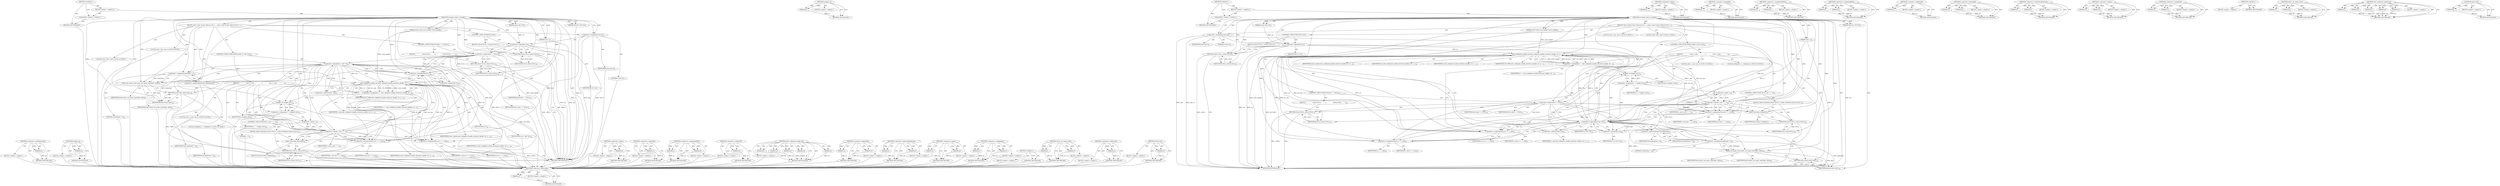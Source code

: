 digraph "talloc_free" {
vulnerable_127 [label=<(METHOD,&lt;operator&gt;.postDecrement)>];
vulnerable_128 [label=<(PARAM,p1)>];
vulnerable_129 [label=<(BLOCK,&lt;empty&gt;,&lt;empty&gt;)>];
vulnerable_130 [label=<(METHOD_RETURN,ANY)>];
vulnerable_152 [label=<(METHOD,toupper_m)>];
vulnerable_153 [label=<(PARAM,p1)>];
vulnerable_154 [label=<(BLOCK,&lt;empty&gt;,&lt;empty&gt;)>];
vulnerable_155 [label=<(METHOD_RETURN,ANY)>];
vulnerable_6 [label=<(METHOD,&lt;global&gt;)<SUB>1</SUB>>];
vulnerable_7 [label=<(BLOCK,&lt;empty&gt;,&lt;empty&gt;)<SUB>1</SUB>>];
vulnerable_8 [label=<(UNKNOWN,_PUBLIC_,_PUBLIC_)<SUB>1</SUB>>];
vulnerable_9 [label=<(METHOD,strupper_talloc_n_handle)<SUB>1</SUB>>];
vulnerable_10 [label=<(PARAM,struct smb_iconv_handle *iconv_handle)<SUB>1</SUB>>];
vulnerable_11 [label=<(PARAM,TALLOC_CTX *ctx)<SUB>2</SUB>>];
vulnerable_12 [label=<(PARAM,const char *src)<SUB>2</SUB>>];
vulnerable_13 [label=<(PARAM,size_t n)<SUB>2</SUB>>];
vulnerable_14 [label=<(BLOCK,{
	size_t size=0;
	char *dest;

	if (!src) {
		...,{
	size_t size=0;
	char *dest;

	if (!src) {
		...)<SUB>3</SUB>>];
vulnerable_15 [label="<(LOCAL,size_t size: size_t)<SUB>4</SUB>>"];
vulnerable_16 [label=<(&lt;operator&gt;.assignment,size=0)<SUB>4</SUB>>];
vulnerable_17 [label=<(IDENTIFIER,size,size=0)<SUB>4</SUB>>];
vulnerable_18 [label=<(LITERAL,0,size=0)<SUB>4</SUB>>];
vulnerable_19 [label="<(LOCAL,char* dest: char*)<SUB>5</SUB>>"];
vulnerable_20 [label=<(CONTROL_STRUCTURE,IF,if (!src))<SUB>7</SUB>>];
vulnerable_21 [label=<(&lt;operator&gt;.logicalNot,!src)<SUB>7</SUB>>];
vulnerable_22 [label=<(IDENTIFIER,src,!src)<SUB>7</SUB>>];
vulnerable_23 [label=<(BLOCK,{
		return NULL;
	},{
		return NULL;
	})<SUB>7</SUB>>];
vulnerable_24 [label=<(RETURN,return NULL;,return NULL;)<SUB>8</SUB>>];
vulnerable_25 [label=<(IDENTIFIER,NULL,return NULL;)<SUB>8</SUB>>];
vulnerable_26 [label=<(CONTROL_STRUCTURE,IF,if (dest == NULL))<SUB>14</SUB>>];
vulnerable_27 [label=<(&lt;operator&gt;.equals,dest == NULL)<SUB>14</SUB>>];
vulnerable_28 [label=<(IDENTIFIER,dest,dest == NULL)<SUB>14</SUB>>];
vulnerable_29 [label=<(IDENTIFIER,NULL,dest == NULL)<SUB>14</SUB>>];
vulnerable_30 [label=<(BLOCK,{
                return NULL;
        },{
                return NULL;
        })<SUB>14</SUB>>];
vulnerable_31 [label=<(RETURN,return NULL;,return NULL;)<SUB>15</SUB>>];
vulnerable_32 [label=<(IDENTIFIER,NULL,return NULL;)<SUB>15</SUB>>];
vulnerable_33 [label=<(CONTROL_STRUCTURE,WHILE,while (n-- &amp;&amp; *src))<SUB>18</SUB>>];
vulnerable_34 [label=<(&lt;operator&gt;.logicalAnd,n-- &amp;&amp; *src)<SUB>18</SUB>>];
vulnerable_35 [label=<(&lt;operator&gt;.postDecrement,n--)<SUB>18</SUB>>];
vulnerable_36 [label=<(IDENTIFIER,n,n--)<SUB>18</SUB>>];
vulnerable_37 [label=<(&lt;operator&gt;.indirection,*src)<SUB>18</SUB>>];
vulnerable_38 [label=<(IDENTIFIER,src,n-- &amp;&amp; *src)<SUB>18</SUB>>];
vulnerable_39 [label=<(BLOCK,{
                size_t c_size;
              ...,{
                size_t c_size;
              ...)<SUB>18</SUB>>];
vulnerable_40 [label="<(LOCAL,size_t c_size: size_t)<SUB>19</SUB>>"];
vulnerable_41 [label="<(LOCAL,codepoint_t c: codepoint_t)<SUB>20</SUB>>"];
vulnerable_42 [label=<(&lt;operator&gt;.assignment,c = next_codepoint_handle_ext(iconv_handle, src...)<SUB>20</SUB>>];
vulnerable_43 [label=<(IDENTIFIER,c,c = next_codepoint_handle_ext(iconv_handle, src...)<SUB>20</SUB>>];
vulnerable_44 [label=<(next_codepoint_handle_ext,next_codepoint_handle_ext(iconv_handle, src, n,...)<SUB>20</SUB>>];
vulnerable_45 [label=<(IDENTIFIER,iconv_handle,next_codepoint_handle_ext(iconv_handle, src, n,...)<SUB>20</SUB>>];
vulnerable_46 [label=<(IDENTIFIER,src,next_codepoint_handle_ext(iconv_handle, src, n,...)<SUB>20</SUB>>];
vulnerable_47 [label=<(IDENTIFIER,n,next_codepoint_handle_ext(iconv_handle, src, n,...)<SUB>20</SUB>>];
vulnerable_48 [label=<(IDENTIFIER,CH_UNIX,next_codepoint_handle_ext(iconv_handle, src, n,...)<SUB>21</SUB>>];
vulnerable_49 [label=<(&lt;operator&gt;.addressOf,&amp;c_size)<SUB>21</SUB>>];
vulnerable_50 [label=<(IDENTIFIER,c_size,next_codepoint_handle_ext(iconv_handle, src, n,...)<SUB>21</SUB>>];
vulnerable_51 [label=<(&lt;operator&gt;.assignmentPlus,src += c_size)<SUB>22</SUB>>];
vulnerable_52 [label=<(IDENTIFIER,src,src += c_size)<SUB>22</SUB>>];
vulnerable_53 [label=<(IDENTIFIER,c_size,src += c_size)<SUB>22</SUB>>];
vulnerable_54 [label=<(&lt;operator&gt;.assignment,c = toupper_m(c))<SUB>24</SUB>>];
vulnerable_55 [label=<(IDENTIFIER,c,c = toupper_m(c))<SUB>24</SUB>>];
vulnerable_56 [label=<(toupper_m,toupper_m(c))<SUB>24</SUB>>];
vulnerable_57 [label=<(IDENTIFIER,c,toupper_m(c))<SUB>24</SUB>>];
vulnerable_58 [label=<(CONTROL_STRUCTURE,IF,if (c_size == -1))<SUB>25</SUB>>];
vulnerable_59 [label=<(&lt;operator&gt;.equals,c_size == -1)<SUB>25</SUB>>];
vulnerable_60 [label=<(IDENTIFIER,c_size,c_size == -1)<SUB>25</SUB>>];
vulnerable_61 [label=<(&lt;operator&gt;.minus,-1)<SUB>25</SUB>>];
vulnerable_62 [label=<(LITERAL,1,-1)<SUB>25</SUB>>];
vulnerable_63 [label=<(BLOCK,{
			talloc_free(dest);
			return NULL;
		},{
			talloc_free(dest);
			return NULL;
		})<SUB>25</SUB>>];
vulnerable_64 [label=<(talloc_free,talloc_free(dest))<SUB>26</SUB>>];
vulnerable_65 [label=<(IDENTIFIER,dest,talloc_free(dest))<SUB>26</SUB>>];
vulnerable_66 [label=<(RETURN,return NULL;,return NULL;)<SUB>27</SUB>>];
vulnerable_67 [label=<(IDENTIFIER,NULL,return NULL;)<SUB>27</SUB>>];
vulnerable_68 [label=<(&lt;operator&gt;.assignmentPlus,size += c_size)<SUB>29</SUB>>];
vulnerable_69 [label=<(IDENTIFIER,size,size += c_size)<SUB>29</SUB>>];
vulnerable_70 [label=<(IDENTIFIER,c_size,size += c_size)<SUB>29</SUB>>];
vulnerable_71 [label=<(&lt;operator&gt;.assignment,dest[size] = 0)<SUB>32</SUB>>];
vulnerable_72 [label=<(&lt;operator&gt;.indirectIndexAccess,dest[size])<SUB>32</SUB>>];
vulnerable_73 [label=<(IDENTIFIER,dest,dest[size] = 0)<SUB>32</SUB>>];
vulnerable_74 [label=<(IDENTIFIER,size,dest[size] = 0)<SUB>32</SUB>>];
vulnerable_75 [label=<(LITERAL,0,dest[size] = 0)<SUB>32</SUB>>];
vulnerable_76 [label=<(talloc_set_name_const,talloc_set_name_const(dest, dest))<SUB>37</SUB>>];
vulnerable_77 [label=<(IDENTIFIER,dest,talloc_set_name_const(dest, dest))<SUB>37</SUB>>];
vulnerable_78 [label=<(IDENTIFIER,dest,talloc_set_name_const(dest, dest))<SUB>37</SUB>>];
vulnerable_79 [label=<(RETURN,return dest;,return dest;)<SUB>39</SUB>>];
vulnerable_80 [label=<(IDENTIFIER,dest,return dest;)<SUB>39</SUB>>];
vulnerable_81 [label=<(METHOD_RETURN,char*)<SUB>1</SUB>>];
vulnerable_83 [label=<(METHOD_RETURN,ANY)<SUB>1</SUB>>];
vulnerable_156 [label=<(METHOD,&lt;operator&gt;.minus)>];
vulnerable_157 [label=<(PARAM,p1)>];
vulnerable_158 [label=<(BLOCK,&lt;empty&gt;,&lt;empty&gt;)>];
vulnerable_159 [label=<(METHOD_RETURN,ANY)>];
vulnerable_113 [label=<(METHOD,&lt;operator&gt;.logicalNot)>];
vulnerable_114 [label=<(PARAM,p1)>];
vulnerable_115 [label=<(BLOCK,&lt;empty&gt;,&lt;empty&gt;)>];
vulnerable_116 [label=<(METHOD_RETURN,ANY)>];
vulnerable_147 [label=<(METHOD,&lt;operator&gt;.assignmentPlus)>];
vulnerable_148 [label=<(PARAM,p1)>];
vulnerable_149 [label=<(PARAM,p2)>];
vulnerable_150 [label=<(BLOCK,&lt;empty&gt;,&lt;empty&gt;)>];
vulnerable_151 [label=<(METHOD_RETURN,ANY)>];
vulnerable_143 [label=<(METHOD,&lt;operator&gt;.addressOf)>];
vulnerable_144 [label=<(PARAM,p1)>];
vulnerable_145 [label=<(BLOCK,&lt;empty&gt;,&lt;empty&gt;)>];
vulnerable_146 [label=<(METHOD_RETURN,ANY)>];
vulnerable_135 [label=<(METHOD,next_codepoint_handle_ext)>];
vulnerable_136 [label=<(PARAM,p1)>];
vulnerable_137 [label=<(PARAM,p2)>];
vulnerable_138 [label=<(PARAM,p3)>];
vulnerable_139 [label=<(PARAM,p4)>];
vulnerable_140 [label=<(PARAM,p5)>];
vulnerable_141 [label=<(BLOCK,&lt;empty&gt;,&lt;empty&gt;)>];
vulnerable_142 [label=<(METHOD_RETURN,ANY)>];
vulnerable_122 [label=<(METHOD,&lt;operator&gt;.logicalAnd)>];
vulnerable_123 [label=<(PARAM,p1)>];
vulnerable_124 [label=<(PARAM,p2)>];
vulnerable_125 [label=<(BLOCK,&lt;empty&gt;,&lt;empty&gt;)>];
vulnerable_126 [label=<(METHOD_RETURN,ANY)>];
vulnerable_164 [label=<(METHOD,&lt;operator&gt;.indirectIndexAccess)>];
vulnerable_165 [label=<(PARAM,p1)>];
vulnerable_166 [label=<(PARAM,p2)>];
vulnerable_167 [label=<(BLOCK,&lt;empty&gt;,&lt;empty&gt;)>];
vulnerable_168 [label=<(METHOD_RETURN,ANY)>];
vulnerable_117 [label=<(METHOD,&lt;operator&gt;.equals)>];
vulnerable_118 [label=<(PARAM,p1)>];
vulnerable_119 [label=<(PARAM,p2)>];
vulnerable_120 [label=<(BLOCK,&lt;empty&gt;,&lt;empty&gt;)>];
vulnerable_121 [label=<(METHOD_RETURN,ANY)>];
vulnerable_108 [label=<(METHOD,&lt;operator&gt;.assignment)>];
vulnerable_109 [label=<(PARAM,p1)>];
vulnerable_110 [label=<(PARAM,p2)>];
vulnerable_111 [label=<(BLOCK,&lt;empty&gt;,&lt;empty&gt;)>];
vulnerable_112 [label=<(METHOD_RETURN,ANY)>];
vulnerable_102 [label=<(METHOD,&lt;global&gt;)<SUB>1</SUB>>];
vulnerable_103 [label=<(BLOCK,&lt;empty&gt;,&lt;empty&gt;)>];
vulnerable_104 [label=<(METHOD_RETURN,ANY)>];
vulnerable_169 [label=<(METHOD,talloc_set_name_const)>];
vulnerable_170 [label=<(PARAM,p1)>];
vulnerable_171 [label=<(PARAM,p2)>];
vulnerable_172 [label=<(BLOCK,&lt;empty&gt;,&lt;empty&gt;)>];
vulnerable_173 [label=<(METHOD_RETURN,ANY)>];
vulnerable_131 [label=<(METHOD,&lt;operator&gt;.indirection)>];
vulnerable_132 [label=<(PARAM,p1)>];
vulnerable_133 [label=<(BLOCK,&lt;empty&gt;,&lt;empty&gt;)>];
vulnerable_134 [label=<(METHOD_RETURN,ANY)>];
vulnerable_160 [label=<(METHOD,talloc_free)>];
vulnerable_161 [label=<(PARAM,p1)>];
vulnerable_162 [label=<(BLOCK,&lt;empty&gt;,&lt;empty&gt;)>];
vulnerable_163 [label=<(METHOD_RETURN,ANY)>];
fixed_129 [label=<(METHOD,&lt;operator&gt;.indirection)>];
fixed_130 [label=<(PARAM,p1)>];
fixed_131 [label=<(BLOCK,&lt;empty&gt;,&lt;empty&gt;)>];
fixed_132 [label=<(METHOD_RETURN,ANY)>];
fixed_155 [label=<(METHOD,toupper_m)>];
fixed_156 [label=<(PARAM,p1)>];
fixed_157 [label=<(BLOCK,&lt;empty&gt;,&lt;empty&gt;)>];
fixed_158 [label=<(METHOD_RETURN,ANY)>];
fixed_6 [label=<(METHOD,&lt;global&gt;)<SUB>1</SUB>>];
fixed_7 [label=<(BLOCK,&lt;empty&gt;,&lt;empty&gt;)<SUB>1</SUB>>];
fixed_8 [label=<(UNKNOWN,_PUBLIC_,_PUBLIC_)<SUB>1</SUB>>];
fixed_9 [label=<(METHOD,strupper_talloc_n_handle)<SUB>1</SUB>>];
fixed_10 [label=<(PARAM,struct smb_iconv_handle *iconv_handle)<SUB>1</SUB>>];
fixed_11 [label=<(PARAM,TALLOC_CTX *ctx)<SUB>2</SUB>>];
fixed_12 [label=<(PARAM,const char *src)<SUB>2</SUB>>];
fixed_13 [label=<(PARAM,size_t n)<SUB>2</SUB>>];
fixed_14 [label=<(BLOCK,{
	size_t size=0;
	char *dest;

	if (!src) {
		...,{
	size_t size=0;
	char *dest;

	if (!src) {
		...)<SUB>3</SUB>>];
fixed_15 [label="<(LOCAL,size_t size: size_t)<SUB>4</SUB>>"];
fixed_16 [label=<(&lt;operator&gt;.assignment,size=0)<SUB>4</SUB>>];
fixed_17 [label=<(IDENTIFIER,size,size=0)<SUB>4</SUB>>];
fixed_18 [label=<(LITERAL,0,size=0)<SUB>4</SUB>>];
fixed_19 [label="<(LOCAL,char* dest: char*)<SUB>5</SUB>>"];
fixed_20 [label=<(CONTROL_STRUCTURE,IF,if (!src))<SUB>7</SUB>>];
fixed_21 [label=<(&lt;operator&gt;.logicalNot,!src)<SUB>7</SUB>>];
fixed_22 [label=<(IDENTIFIER,src,!src)<SUB>7</SUB>>];
fixed_23 [label=<(BLOCK,{
		return NULL;
	},{
		return NULL;
	})<SUB>7</SUB>>];
fixed_24 [label=<(RETURN,return NULL;,return NULL;)<SUB>8</SUB>>];
fixed_25 [label=<(IDENTIFIER,NULL,return NULL;)<SUB>8</SUB>>];
fixed_26 [label=<(CONTROL_STRUCTURE,IF,if (dest == NULL))<SUB>14</SUB>>];
fixed_27 [label=<(&lt;operator&gt;.equals,dest == NULL)<SUB>14</SUB>>];
fixed_28 [label=<(IDENTIFIER,dest,dest == NULL)<SUB>14</SUB>>];
fixed_29 [label=<(IDENTIFIER,NULL,dest == NULL)<SUB>14</SUB>>];
fixed_30 [label=<(BLOCK,{
                return NULL;
        },{
                return NULL;
        })<SUB>14</SUB>>];
fixed_31 [label=<(RETURN,return NULL;,return NULL;)<SUB>15</SUB>>];
fixed_32 [label=<(IDENTIFIER,NULL,return NULL;)<SUB>15</SUB>>];
fixed_33 [label=<(CONTROL_STRUCTURE,WHILE,while (n &amp;&amp; *src))<SUB>18</SUB>>];
fixed_34 [label=<(&lt;operator&gt;.logicalAnd,n &amp;&amp; *src)<SUB>18</SUB>>];
fixed_35 [label=<(IDENTIFIER,n,n &amp;&amp; *src)<SUB>18</SUB>>];
fixed_36 [label=<(&lt;operator&gt;.indirection,*src)<SUB>18</SUB>>];
fixed_37 [label=<(IDENTIFIER,src,n &amp;&amp; *src)<SUB>18</SUB>>];
fixed_38 [label=<(BLOCK,{
                size_t c_size;
              ...,{
                size_t c_size;
              ...)<SUB>18</SUB>>];
fixed_39 [label="<(LOCAL,size_t c_size: size_t)<SUB>19</SUB>>"];
fixed_40 [label="<(LOCAL,codepoint_t c: codepoint_t)<SUB>20</SUB>>"];
fixed_41 [label=<(&lt;operator&gt;.assignment,c = next_codepoint_handle_ext(iconv_handle, src...)<SUB>20</SUB>>];
fixed_42 [label=<(IDENTIFIER,c,c = next_codepoint_handle_ext(iconv_handle, src...)<SUB>20</SUB>>];
fixed_43 [label=<(next_codepoint_handle_ext,next_codepoint_handle_ext(iconv_handle, src, n,...)<SUB>20</SUB>>];
fixed_44 [label=<(IDENTIFIER,iconv_handle,next_codepoint_handle_ext(iconv_handle, src, n,...)<SUB>20</SUB>>];
fixed_45 [label=<(IDENTIFIER,src,next_codepoint_handle_ext(iconv_handle, src, n,...)<SUB>20</SUB>>];
fixed_46 [label=<(IDENTIFIER,n,next_codepoint_handle_ext(iconv_handle, src, n,...)<SUB>20</SUB>>];
fixed_47 [label=<(IDENTIFIER,CH_UNIX,next_codepoint_handle_ext(iconv_handle, src, n,...)<SUB>21</SUB>>];
fixed_48 [label=<(&lt;operator&gt;.addressOf,&amp;c_size)<SUB>21</SUB>>];
fixed_49 [label=<(IDENTIFIER,c_size,next_codepoint_handle_ext(iconv_handle, src, n,...)<SUB>21</SUB>>];
fixed_50 [label=<(&lt;operator&gt;.assignmentPlus,src += c_size)<SUB>22</SUB>>];
fixed_51 [label=<(IDENTIFIER,src,src += c_size)<SUB>22</SUB>>];
fixed_52 [label=<(IDENTIFIER,c_size,src += c_size)<SUB>22</SUB>>];
fixed_53 [label=<(&lt;operator&gt;.assignmentMinus,n -= c_size)<SUB>23</SUB>>];
fixed_54 [label=<(IDENTIFIER,n,n -= c_size)<SUB>23</SUB>>];
fixed_55 [label=<(IDENTIFIER,c_size,n -= c_size)<SUB>23</SUB>>];
fixed_56 [label=<(&lt;operator&gt;.assignment,c = toupper_m(c))<SUB>25</SUB>>];
fixed_57 [label=<(IDENTIFIER,c,c = toupper_m(c))<SUB>25</SUB>>];
fixed_58 [label=<(toupper_m,toupper_m(c))<SUB>25</SUB>>];
fixed_59 [label=<(IDENTIFIER,c,toupper_m(c))<SUB>25</SUB>>];
fixed_60 [label=<(CONTROL_STRUCTURE,IF,if (c_size == -1))<SUB>26</SUB>>];
fixed_61 [label=<(&lt;operator&gt;.equals,c_size == -1)<SUB>26</SUB>>];
fixed_62 [label=<(IDENTIFIER,c_size,c_size == -1)<SUB>26</SUB>>];
fixed_63 [label=<(&lt;operator&gt;.minus,-1)<SUB>26</SUB>>];
fixed_64 [label=<(LITERAL,1,-1)<SUB>26</SUB>>];
fixed_65 [label=<(BLOCK,{
			talloc_free(dest);
			return NULL;
		},{
			talloc_free(dest);
			return NULL;
		})<SUB>26</SUB>>];
fixed_66 [label=<(talloc_free,talloc_free(dest))<SUB>27</SUB>>];
fixed_67 [label=<(IDENTIFIER,dest,talloc_free(dest))<SUB>27</SUB>>];
fixed_68 [label=<(RETURN,return NULL;,return NULL;)<SUB>28</SUB>>];
fixed_69 [label=<(IDENTIFIER,NULL,return NULL;)<SUB>28</SUB>>];
fixed_70 [label=<(&lt;operator&gt;.assignmentPlus,size += c_size)<SUB>30</SUB>>];
fixed_71 [label=<(IDENTIFIER,size,size += c_size)<SUB>30</SUB>>];
fixed_72 [label=<(IDENTIFIER,c_size,size += c_size)<SUB>30</SUB>>];
fixed_73 [label=<(&lt;operator&gt;.assignment,dest[size] = 0)<SUB>33</SUB>>];
fixed_74 [label=<(&lt;operator&gt;.indirectIndexAccess,dest[size])<SUB>33</SUB>>];
fixed_75 [label=<(IDENTIFIER,dest,dest[size] = 0)<SUB>33</SUB>>];
fixed_76 [label=<(IDENTIFIER,size,dest[size] = 0)<SUB>33</SUB>>];
fixed_77 [label=<(LITERAL,0,dest[size] = 0)<SUB>33</SUB>>];
fixed_78 [label=<(talloc_set_name_const,talloc_set_name_const(dest, dest))<SUB>38</SUB>>];
fixed_79 [label=<(IDENTIFIER,dest,talloc_set_name_const(dest, dest))<SUB>38</SUB>>];
fixed_80 [label=<(IDENTIFIER,dest,talloc_set_name_const(dest, dest))<SUB>38</SUB>>];
fixed_81 [label=<(RETURN,return dest;,return dest;)<SUB>40</SUB>>];
fixed_82 [label=<(IDENTIFIER,dest,return dest;)<SUB>40</SUB>>];
fixed_83 [label=<(METHOD_RETURN,char*)<SUB>1</SUB>>];
fixed_85 [label=<(METHOD_RETURN,ANY)<SUB>1</SUB>>];
fixed_159 [label=<(METHOD,&lt;operator&gt;.minus)>];
fixed_160 [label=<(PARAM,p1)>];
fixed_161 [label=<(BLOCK,&lt;empty&gt;,&lt;empty&gt;)>];
fixed_162 [label=<(METHOD_RETURN,ANY)>];
fixed_115 [label=<(METHOD,&lt;operator&gt;.logicalNot)>];
fixed_116 [label=<(PARAM,p1)>];
fixed_117 [label=<(BLOCK,&lt;empty&gt;,&lt;empty&gt;)>];
fixed_118 [label=<(METHOD_RETURN,ANY)>];
fixed_150 [label=<(METHOD,&lt;operator&gt;.assignmentMinus)>];
fixed_151 [label=<(PARAM,p1)>];
fixed_152 [label=<(PARAM,p2)>];
fixed_153 [label=<(BLOCK,&lt;empty&gt;,&lt;empty&gt;)>];
fixed_154 [label=<(METHOD_RETURN,ANY)>];
fixed_145 [label=<(METHOD,&lt;operator&gt;.assignmentPlus)>];
fixed_146 [label=<(PARAM,p1)>];
fixed_147 [label=<(PARAM,p2)>];
fixed_148 [label=<(BLOCK,&lt;empty&gt;,&lt;empty&gt;)>];
fixed_149 [label=<(METHOD_RETURN,ANY)>];
fixed_141 [label=<(METHOD,&lt;operator&gt;.addressOf)>];
fixed_142 [label=<(PARAM,p1)>];
fixed_143 [label=<(BLOCK,&lt;empty&gt;,&lt;empty&gt;)>];
fixed_144 [label=<(METHOD_RETURN,ANY)>];
fixed_124 [label=<(METHOD,&lt;operator&gt;.logicalAnd)>];
fixed_125 [label=<(PARAM,p1)>];
fixed_126 [label=<(PARAM,p2)>];
fixed_127 [label=<(BLOCK,&lt;empty&gt;,&lt;empty&gt;)>];
fixed_128 [label=<(METHOD_RETURN,ANY)>];
fixed_167 [label=<(METHOD,&lt;operator&gt;.indirectIndexAccess)>];
fixed_168 [label=<(PARAM,p1)>];
fixed_169 [label=<(PARAM,p2)>];
fixed_170 [label=<(BLOCK,&lt;empty&gt;,&lt;empty&gt;)>];
fixed_171 [label=<(METHOD_RETURN,ANY)>];
fixed_119 [label=<(METHOD,&lt;operator&gt;.equals)>];
fixed_120 [label=<(PARAM,p1)>];
fixed_121 [label=<(PARAM,p2)>];
fixed_122 [label=<(BLOCK,&lt;empty&gt;,&lt;empty&gt;)>];
fixed_123 [label=<(METHOD_RETURN,ANY)>];
fixed_110 [label=<(METHOD,&lt;operator&gt;.assignment)>];
fixed_111 [label=<(PARAM,p1)>];
fixed_112 [label=<(PARAM,p2)>];
fixed_113 [label=<(BLOCK,&lt;empty&gt;,&lt;empty&gt;)>];
fixed_114 [label=<(METHOD_RETURN,ANY)>];
fixed_104 [label=<(METHOD,&lt;global&gt;)<SUB>1</SUB>>];
fixed_105 [label=<(BLOCK,&lt;empty&gt;,&lt;empty&gt;)>];
fixed_106 [label=<(METHOD_RETURN,ANY)>];
fixed_172 [label=<(METHOD,talloc_set_name_const)>];
fixed_173 [label=<(PARAM,p1)>];
fixed_174 [label=<(PARAM,p2)>];
fixed_175 [label=<(BLOCK,&lt;empty&gt;,&lt;empty&gt;)>];
fixed_176 [label=<(METHOD_RETURN,ANY)>];
fixed_133 [label=<(METHOD,next_codepoint_handle_ext)>];
fixed_134 [label=<(PARAM,p1)>];
fixed_135 [label=<(PARAM,p2)>];
fixed_136 [label=<(PARAM,p3)>];
fixed_137 [label=<(PARAM,p4)>];
fixed_138 [label=<(PARAM,p5)>];
fixed_139 [label=<(BLOCK,&lt;empty&gt;,&lt;empty&gt;)>];
fixed_140 [label=<(METHOD_RETURN,ANY)>];
fixed_163 [label=<(METHOD,talloc_free)>];
fixed_164 [label=<(PARAM,p1)>];
fixed_165 [label=<(BLOCK,&lt;empty&gt;,&lt;empty&gt;)>];
fixed_166 [label=<(METHOD_RETURN,ANY)>];
vulnerable_127 -> vulnerable_128  [key=0, label="AST: "];
vulnerable_127 -> vulnerable_128  [key=1, label="DDG: "];
vulnerable_127 -> vulnerable_129  [key=0, label="AST: "];
vulnerable_127 -> vulnerable_130  [key=0, label="AST: "];
vulnerable_127 -> vulnerable_130  [key=1, label="CFG: "];
vulnerable_128 -> vulnerable_130  [key=0, label="DDG: p1"];
vulnerable_129 -> fixed_129  [key=0];
vulnerable_130 -> fixed_129  [key=0];
vulnerable_152 -> vulnerable_153  [key=0, label="AST: "];
vulnerable_152 -> vulnerable_153  [key=1, label="DDG: "];
vulnerable_152 -> vulnerable_154  [key=0, label="AST: "];
vulnerable_152 -> vulnerable_155  [key=0, label="AST: "];
vulnerable_152 -> vulnerable_155  [key=1, label="CFG: "];
vulnerable_153 -> vulnerable_155  [key=0, label="DDG: p1"];
vulnerable_154 -> fixed_129  [key=0];
vulnerable_155 -> fixed_129  [key=0];
vulnerable_6 -> vulnerable_7  [key=0, label="AST: "];
vulnerable_6 -> vulnerable_83  [key=0, label="AST: "];
vulnerable_6 -> vulnerable_8  [key=0, label="CFG: "];
vulnerable_7 -> vulnerable_8  [key=0, label="AST: "];
vulnerable_7 -> vulnerable_9  [key=0, label="AST: "];
vulnerable_8 -> vulnerable_83  [key=0, label="CFG: "];
vulnerable_9 -> vulnerable_10  [key=0, label="AST: "];
vulnerable_9 -> vulnerable_10  [key=1, label="DDG: "];
vulnerable_9 -> vulnerable_11  [key=0, label="AST: "];
vulnerable_9 -> vulnerable_11  [key=1, label="DDG: "];
vulnerable_9 -> vulnerable_12  [key=0, label="AST: "];
vulnerable_9 -> vulnerable_12  [key=1, label="DDG: "];
vulnerable_9 -> vulnerable_13  [key=0, label="AST: "];
vulnerable_9 -> vulnerable_13  [key=1, label="DDG: "];
vulnerable_9 -> vulnerable_14  [key=0, label="AST: "];
vulnerable_9 -> vulnerable_81  [key=0, label="AST: "];
vulnerable_9 -> vulnerable_16  [key=0, label="CFG: "];
vulnerable_9 -> vulnerable_16  [key=1, label="DDG: "];
vulnerable_9 -> vulnerable_71  [key=0, label="DDG: "];
vulnerable_9 -> vulnerable_76  [key=0, label="DDG: "];
vulnerable_9 -> vulnerable_80  [key=0, label="DDG: "];
vulnerable_9 -> vulnerable_21  [key=0, label="DDG: "];
vulnerable_9 -> vulnerable_24  [key=0, label="DDG: "];
vulnerable_9 -> vulnerable_27  [key=0, label="DDG: "];
vulnerable_9 -> vulnerable_51  [key=0, label="DDG: "];
vulnerable_9 -> vulnerable_68  [key=0, label="DDG: "];
vulnerable_9 -> vulnerable_25  [key=0, label="DDG: "];
vulnerable_9 -> vulnerable_32  [key=0, label="DDG: "];
vulnerable_9 -> vulnerable_35  [key=0, label="DDG: "];
vulnerable_9 -> vulnerable_44  [key=0, label="DDG: "];
vulnerable_9 -> vulnerable_56  [key=0, label="DDG: "];
vulnerable_9 -> vulnerable_59  [key=0, label="DDG: "];
vulnerable_9 -> vulnerable_61  [key=0, label="DDG: "];
vulnerable_9 -> vulnerable_64  [key=0, label="DDG: "];
vulnerable_9 -> vulnerable_67  [key=0, label="DDG: "];
vulnerable_10 -> vulnerable_81  [key=0, label="DDG: iconv_handle"];
vulnerable_10 -> vulnerable_44  [key=0, label="DDG: iconv_handle"];
vulnerable_11 -> vulnerable_81  [key=0, label="DDG: ctx"];
vulnerable_12 -> vulnerable_21  [key=0, label="DDG: src"];
vulnerable_13 -> vulnerable_81  [key=0, label="DDG: n"];
vulnerable_13 -> vulnerable_35  [key=0, label="DDG: n"];
vulnerable_14 -> vulnerable_15  [key=0, label="AST: "];
vulnerable_14 -> vulnerable_16  [key=0, label="AST: "];
vulnerable_14 -> vulnerable_19  [key=0, label="AST: "];
vulnerable_14 -> vulnerable_20  [key=0, label="AST: "];
vulnerable_14 -> vulnerable_26  [key=0, label="AST: "];
vulnerable_14 -> vulnerable_33  [key=0, label="AST: "];
vulnerable_14 -> vulnerable_71  [key=0, label="AST: "];
vulnerable_14 -> vulnerable_76  [key=0, label="AST: "];
vulnerable_14 -> vulnerable_79  [key=0, label="AST: "];
vulnerable_15 -> fixed_129  [key=0];
vulnerable_16 -> vulnerable_17  [key=0, label="AST: "];
vulnerable_16 -> vulnerable_18  [key=0, label="AST: "];
vulnerable_16 -> vulnerable_21  [key=0, label="CFG: "];
vulnerable_16 -> vulnerable_81  [key=0, label="DDG: size"];
vulnerable_16 -> vulnerable_81  [key=1, label="DDG: size=0"];
vulnerable_16 -> vulnerable_68  [key=0, label="DDG: size"];
vulnerable_17 -> fixed_129  [key=0];
vulnerable_18 -> fixed_129  [key=0];
vulnerable_19 -> fixed_129  [key=0];
vulnerable_20 -> vulnerable_21  [key=0, label="AST: "];
vulnerable_20 -> vulnerable_23  [key=0, label="AST: "];
vulnerable_21 -> vulnerable_22  [key=0, label="AST: "];
vulnerable_21 -> vulnerable_24  [key=0, label="CFG: "];
vulnerable_21 -> vulnerable_24  [key=1, label="CDG: "];
vulnerable_21 -> vulnerable_27  [key=0, label="CFG: "];
vulnerable_21 -> vulnerable_27  [key=1, label="CDG: "];
vulnerable_21 -> vulnerable_81  [key=0, label="DDG: src"];
vulnerable_21 -> vulnerable_81  [key=1, label="DDG: !src"];
vulnerable_21 -> vulnerable_44  [key=0, label="DDG: src"];
vulnerable_22 -> fixed_129  [key=0];
vulnerable_23 -> vulnerable_24  [key=0, label="AST: "];
vulnerable_24 -> vulnerable_25  [key=0, label="AST: "];
vulnerable_24 -> vulnerable_81  [key=0, label="CFG: "];
vulnerable_24 -> vulnerable_81  [key=1, label="DDG: &lt;RET&gt;"];
vulnerable_25 -> vulnerable_24  [key=0, label="DDG: NULL"];
vulnerable_26 -> vulnerable_27  [key=0, label="AST: "];
vulnerable_26 -> vulnerable_30  [key=0, label="AST: "];
vulnerable_27 -> vulnerable_28  [key=0, label="AST: "];
vulnerable_27 -> vulnerable_29  [key=0, label="AST: "];
vulnerable_27 -> vulnerable_31  [key=0, label="CFG: "];
vulnerable_27 -> vulnerable_31  [key=1, label="CDG: "];
vulnerable_27 -> vulnerable_35  [key=0, label="CFG: "];
vulnerable_27 -> vulnerable_35  [key=1, label="CDG: "];
vulnerable_27 -> vulnerable_76  [key=0, label="DDG: dest"];
vulnerable_27 -> vulnerable_32  [key=0, label="DDG: NULL"];
vulnerable_27 -> vulnerable_64  [key=0, label="DDG: dest"];
vulnerable_27 -> vulnerable_67  [key=0, label="DDG: NULL"];
vulnerable_27 -> vulnerable_34  [key=0, label="CDG: "];
vulnerable_28 -> fixed_129  [key=0];
vulnerable_29 -> fixed_129  [key=0];
vulnerable_30 -> vulnerable_31  [key=0, label="AST: "];
vulnerable_31 -> vulnerable_32  [key=0, label="AST: "];
vulnerable_31 -> vulnerable_81  [key=0, label="CFG: "];
vulnerable_31 -> vulnerable_81  [key=1, label="DDG: &lt;RET&gt;"];
vulnerable_32 -> vulnerable_31  [key=0, label="DDG: NULL"];
vulnerable_33 -> vulnerable_34  [key=0, label="AST: "];
vulnerable_33 -> vulnerable_39  [key=0, label="AST: "];
vulnerable_34 -> vulnerable_35  [key=0, label="AST: "];
vulnerable_34 -> vulnerable_37  [key=0, label="AST: "];
vulnerable_34 -> vulnerable_49  [key=0, label="CFG: "];
vulnerable_34 -> vulnerable_49  [key=1, label="CDG: "];
vulnerable_34 -> vulnerable_72  [key=0, label="CFG: "];
vulnerable_34 -> vulnerable_72  [key=1, label="CDG: "];
vulnerable_34 -> vulnerable_51  [key=0, label="DDG: *src"];
vulnerable_34 -> vulnerable_51  [key=1, label="CDG: "];
vulnerable_34 -> vulnerable_44  [key=0, label="DDG: *src"];
vulnerable_34 -> vulnerable_44  [key=1, label="CDG: "];
vulnerable_34 -> vulnerable_42  [key=0, label="CDG: "];
vulnerable_34 -> vulnerable_56  [key=0, label="CDG: "];
vulnerable_34 -> vulnerable_76  [key=0, label="CDG: "];
vulnerable_34 -> vulnerable_59  [key=0, label="CDG: "];
vulnerable_34 -> vulnerable_54  [key=0, label="CDG: "];
vulnerable_34 -> vulnerable_79  [key=0, label="CDG: "];
vulnerable_34 -> vulnerable_61  [key=0, label="CDG: "];
vulnerable_34 -> vulnerable_71  [key=0, label="CDG: "];
vulnerable_35 -> vulnerable_36  [key=0, label="AST: "];
vulnerable_35 -> vulnerable_34  [key=0, label="CFG: "];
vulnerable_35 -> vulnerable_34  [key=1, label="DDG: n"];
vulnerable_35 -> vulnerable_37  [key=0, label="CFG: "];
vulnerable_35 -> vulnerable_37  [key=1, label="CDG: "];
vulnerable_35 -> vulnerable_44  [key=0, label="DDG: n"];
vulnerable_36 -> fixed_129  [key=0];
vulnerable_37 -> vulnerable_38  [key=0, label="AST: "];
vulnerable_37 -> vulnerable_34  [key=0, label="CFG: "];
vulnerable_38 -> fixed_129  [key=0];
vulnerable_39 -> vulnerable_40  [key=0, label="AST: "];
vulnerable_39 -> vulnerable_41  [key=0, label="AST: "];
vulnerable_39 -> vulnerable_42  [key=0, label="AST: "];
vulnerable_39 -> vulnerable_51  [key=0, label="AST: "];
vulnerable_39 -> vulnerable_54  [key=0, label="AST: "];
vulnerable_39 -> vulnerable_58  [key=0, label="AST: "];
vulnerable_39 -> vulnerable_68  [key=0, label="AST: "];
vulnerable_40 -> fixed_129  [key=0];
vulnerable_41 -> fixed_129  [key=0];
vulnerable_42 -> vulnerable_43  [key=0, label="AST: "];
vulnerable_42 -> vulnerable_44  [key=0, label="AST: "];
vulnerable_42 -> vulnerable_51  [key=0, label="CFG: "];
vulnerable_42 -> vulnerable_56  [key=0, label="DDG: c"];
vulnerable_43 -> fixed_129  [key=0];
vulnerable_44 -> vulnerable_45  [key=0, label="AST: "];
vulnerable_44 -> vulnerable_46  [key=0, label="AST: "];
vulnerable_44 -> vulnerable_47  [key=0, label="AST: "];
vulnerable_44 -> vulnerable_48  [key=0, label="AST: "];
vulnerable_44 -> vulnerable_49  [key=0, label="AST: "];
vulnerable_44 -> vulnerable_42  [key=0, label="CFG: "];
vulnerable_44 -> vulnerable_42  [key=1, label="DDG: src"];
vulnerable_44 -> vulnerable_42  [key=2, label="DDG: &amp;c_size"];
vulnerable_44 -> vulnerable_42  [key=3, label="DDG: CH_UNIX"];
vulnerable_44 -> vulnerable_42  [key=4, label="DDG: n"];
vulnerable_44 -> vulnerable_42  [key=5, label="DDG: iconv_handle"];
vulnerable_44 -> vulnerable_81  [key=0, label="DDG: CH_UNIX"];
vulnerable_44 -> vulnerable_51  [key=0, label="DDG: &amp;c_size"];
vulnerable_44 -> vulnerable_51  [key=1, label="DDG: src"];
vulnerable_44 -> vulnerable_68  [key=0, label="DDG: &amp;c_size"];
vulnerable_44 -> vulnerable_35  [key=0, label="DDG: n"];
vulnerable_44 -> vulnerable_59  [key=0, label="DDG: &amp;c_size"];
vulnerable_45 -> fixed_129  [key=0];
vulnerable_46 -> fixed_129  [key=0];
vulnerable_47 -> fixed_129  [key=0];
vulnerable_48 -> fixed_129  [key=0];
vulnerable_49 -> vulnerable_50  [key=0, label="AST: "];
vulnerable_49 -> vulnerable_44  [key=0, label="CFG: "];
vulnerable_50 -> fixed_129  [key=0];
vulnerable_51 -> vulnerable_52  [key=0, label="AST: "];
vulnerable_51 -> vulnerable_53  [key=0, label="AST: "];
vulnerable_51 -> vulnerable_56  [key=0, label="CFG: "];
vulnerable_51 -> vulnerable_44  [key=0, label="DDG: src"];
vulnerable_52 -> fixed_129  [key=0];
vulnerable_53 -> fixed_129  [key=0];
vulnerable_54 -> vulnerable_55  [key=0, label="AST: "];
vulnerable_54 -> vulnerable_56  [key=0, label="AST: "];
vulnerable_54 -> vulnerable_61  [key=0, label="CFG: "];
vulnerable_55 -> fixed_129  [key=0];
vulnerable_56 -> vulnerable_57  [key=0, label="AST: "];
vulnerable_56 -> vulnerable_54  [key=0, label="CFG: "];
vulnerable_56 -> vulnerable_54  [key=1, label="DDG: c"];
vulnerable_57 -> fixed_129  [key=0];
vulnerable_58 -> vulnerable_59  [key=0, label="AST: "];
vulnerable_58 -> vulnerable_63  [key=0, label="AST: "];
vulnerable_59 -> vulnerable_60  [key=0, label="AST: "];
vulnerable_59 -> vulnerable_61  [key=0, label="AST: "];
vulnerable_59 -> vulnerable_64  [key=0, label="CFG: "];
vulnerable_59 -> vulnerable_64  [key=1, label="CDG: "];
vulnerable_59 -> vulnerable_68  [key=0, label="CFG: "];
vulnerable_59 -> vulnerable_68  [key=1, label="DDG: c_size"];
vulnerable_59 -> vulnerable_68  [key=2, label="CDG: "];
vulnerable_59 -> vulnerable_51  [key=0, label="DDG: c_size"];
vulnerable_59 -> vulnerable_44  [key=0, label="DDG: c_size"];
vulnerable_59 -> vulnerable_34  [key=0, label="CDG: "];
vulnerable_59 -> vulnerable_66  [key=0, label="CDG: "];
vulnerable_59 -> vulnerable_35  [key=0, label="CDG: "];
vulnerable_60 -> fixed_129  [key=0];
vulnerable_61 -> vulnerable_62  [key=0, label="AST: "];
vulnerable_61 -> vulnerable_59  [key=0, label="CFG: "];
vulnerable_61 -> vulnerable_59  [key=1, label="DDG: 1"];
vulnerable_62 -> fixed_129  [key=0];
vulnerable_63 -> vulnerable_64  [key=0, label="AST: "];
vulnerable_63 -> vulnerable_66  [key=0, label="AST: "];
vulnerable_64 -> vulnerable_65  [key=0, label="AST: "];
vulnerable_64 -> vulnerable_66  [key=0, label="CFG: "];
vulnerable_65 -> fixed_129  [key=0];
vulnerable_66 -> vulnerable_67  [key=0, label="AST: "];
vulnerable_66 -> vulnerable_81  [key=0, label="CFG: "];
vulnerable_66 -> vulnerable_81  [key=1, label="DDG: &lt;RET&gt;"];
vulnerable_67 -> vulnerable_66  [key=0, label="DDG: NULL"];
vulnerable_68 -> vulnerable_69  [key=0, label="AST: "];
vulnerable_68 -> vulnerable_70  [key=0, label="AST: "];
vulnerable_68 -> vulnerable_35  [key=0, label="CFG: "];
vulnerable_69 -> fixed_129  [key=0];
vulnerable_70 -> fixed_129  [key=0];
vulnerable_71 -> vulnerable_72  [key=0, label="AST: "];
vulnerable_71 -> vulnerable_75  [key=0, label="AST: "];
vulnerable_71 -> vulnerable_76  [key=0, label="CFG: "];
vulnerable_71 -> vulnerable_76  [key=1, label="DDG: dest[size]"];
vulnerable_71 -> vulnerable_80  [key=0, label="DDG: dest[size]"];
vulnerable_72 -> vulnerable_73  [key=0, label="AST: "];
vulnerable_72 -> vulnerable_74  [key=0, label="AST: "];
vulnerable_72 -> vulnerable_71  [key=0, label="CFG: "];
vulnerable_73 -> fixed_129  [key=0];
vulnerable_74 -> fixed_129  [key=0];
vulnerable_75 -> fixed_129  [key=0];
vulnerable_76 -> vulnerable_77  [key=0, label="AST: "];
vulnerable_76 -> vulnerable_78  [key=0, label="AST: "];
vulnerable_76 -> vulnerable_79  [key=0, label="CFG: "];
vulnerable_76 -> vulnerable_80  [key=0, label="DDG: dest"];
vulnerable_77 -> fixed_129  [key=0];
vulnerable_78 -> fixed_129  [key=0];
vulnerable_79 -> vulnerable_80  [key=0, label="AST: "];
vulnerable_79 -> vulnerable_81  [key=0, label="CFG: "];
vulnerable_79 -> vulnerable_81  [key=1, label="DDG: &lt;RET&gt;"];
vulnerable_80 -> vulnerable_79  [key=0, label="DDG: dest"];
vulnerable_81 -> fixed_129  [key=0];
vulnerable_83 -> fixed_129  [key=0];
vulnerable_156 -> vulnerable_157  [key=0, label="AST: "];
vulnerable_156 -> vulnerable_157  [key=1, label="DDG: "];
vulnerable_156 -> vulnerable_158  [key=0, label="AST: "];
vulnerable_156 -> vulnerable_159  [key=0, label="AST: "];
vulnerable_156 -> vulnerable_159  [key=1, label="CFG: "];
vulnerable_157 -> vulnerable_159  [key=0, label="DDG: p1"];
vulnerable_158 -> fixed_129  [key=0];
vulnerable_159 -> fixed_129  [key=0];
vulnerable_113 -> vulnerable_114  [key=0, label="AST: "];
vulnerable_113 -> vulnerable_114  [key=1, label="DDG: "];
vulnerable_113 -> vulnerable_115  [key=0, label="AST: "];
vulnerable_113 -> vulnerable_116  [key=0, label="AST: "];
vulnerable_113 -> vulnerable_116  [key=1, label="CFG: "];
vulnerable_114 -> vulnerable_116  [key=0, label="DDG: p1"];
vulnerable_115 -> fixed_129  [key=0];
vulnerable_116 -> fixed_129  [key=0];
vulnerable_147 -> vulnerable_148  [key=0, label="AST: "];
vulnerable_147 -> vulnerable_148  [key=1, label="DDG: "];
vulnerable_147 -> vulnerable_150  [key=0, label="AST: "];
vulnerable_147 -> vulnerable_149  [key=0, label="AST: "];
vulnerable_147 -> vulnerable_149  [key=1, label="DDG: "];
vulnerable_147 -> vulnerable_151  [key=0, label="AST: "];
vulnerable_147 -> vulnerable_151  [key=1, label="CFG: "];
vulnerable_148 -> vulnerable_151  [key=0, label="DDG: p1"];
vulnerable_149 -> vulnerable_151  [key=0, label="DDG: p2"];
vulnerable_150 -> fixed_129  [key=0];
vulnerable_151 -> fixed_129  [key=0];
vulnerable_143 -> vulnerable_144  [key=0, label="AST: "];
vulnerable_143 -> vulnerable_144  [key=1, label="DDG: "];
vulnerable_143 -> vulnerable_145  [key=0, label="AST: "];
vulnerable_143 -> vulnerable_146  [key=0, label="AST: "];
vulnerable_143 -> vulnerable_146  [key=1, label="CFG: "];
vulnerable_144 -> vulnerable_146  [key=0, label="DDG: p1"];
vulnerable_145 -> fixed_129  [key=0];
vulnerable_146 -> fixed_129  [key=0];
vulnerable_135 -> vulnerable_136  [key=0, label="AST: "];
vulnerable_135 -> vulnerable_136  [key=1, label="DDG: "];
vulnerable_135 -> vulnerable_141  [key=0, label="AST: "];
vulnerable_135 -> vulnerable_137  [key=0, label="AST: "];
vulnerable_135 -> vulnerable_137  [key=1, label="DDG: "];
vulnerable_135 -> vulnerable_142  [key=0, label="AST: "];
vulnerable_135 -> vulnerable_142  [key=1, label="CFG: "];
vulnerable_135 -> vulnerable_138  [key=0, label="AST: "];
vulnerable_135 -> vulnerable_138  [key=1, label="DDG: "];
vulnerable_135 -> vulnerable_139  [key=0, label="AST: "];
vulnerable_135 -> vulnerable_139  [key=1, label="DDG: "];
vulnerable_135 -> vulnerable_140  [key=0, label="AST: "];
vulnerable_135 -> vulnerable_140  [key=1, label="DDG: "];
vulnerable_136 -> vulnerable_142  [key=0, label="DDG: p1"];
vulnerable_137 -> vulnerable_142  [key=0, label="DDG: p2"];
vulnerable_138 -> vulnerable_142  [key=0, label="DDG: p3"];
vulnerable_139 -> vulnerable_142  [key=0, label="DDG: p4"];
vulnerable_140 -> vulnerable_142  [key=0, label="DDG: p5"];
vulnerable_141 -> fixed_129  [key=0];
vulnerable_142 -> fixed_129  [key=0];
vulnerable_122 -> vulnerable_123  [key=0, label="AST: "];
vulnerable_122 -> vulnerable_123  [key=1, label="DDG: "];
vulnerable_122 -> vulnerable_125  [key=0, label="AST: "];
vulnerable_122 -> vulnerable_124  [key=0, label="AST: "];
vulnerable_122 -> vulnerable_124  [key=1, label="DDG: "];
vulnerable_122 -> vulnerable_126  [key=0, label="AST: "];
vulnerable_122 -> vulnerable_126  [key=1, label="CFG: "];
vulnerable_123 -> vulnerable_126  [key=0, label="DDG: p1"];
vulnerable_124 -> vulnerable_126  [key=0, label="DDG: p2"];
vulnerable_125 -> fixed_129  [key=0];
vulnerable_126 -> fixed_129  [key=0];
vulnerable_164 -> vulnerable_165  [key=0, label="AST: "];
vulnerable_164 -> vulnerable_165  [key=1, label="DDG: "];
vulnerable_164 -> vulnerable_167  [key=0, label="AST: "];
vulnerable_164 -> vulnerable_166  [key=0, label="AST: "];
vulnerable_164 -> vulnerable_166  [key=1, label="DDG: "];
vulnerable_164 -> vulnerable_168  [key=0, label="AST: "];
vulnerable_164 -> vulnerable_168  [key=1, label="CFG: "];
vulnerable_165 -> vulnerable_168  [key=0, label="DDG: p1"];
vulnerable_166 -> vulnerable_168  [key=0, label="DDG: p2"];
vulnerable_167 -> fixed_129  [key=0];
vulnerable_168 -> fixed_129  [key=0];
vulnerable_117 -> vulnerable_118  [key=0, label="AST: "];
vulnerable_117 -> vulnerable_118  [key=1, label="DDG: "];
vulnerable_117 -> vulnerable_120  [key=0, label="AST: "];
vulnerable_117 -> vulnerable_119  [key=0, label="AST: "];
vulnerable_117 -> vulnerable_119  [key=1, label="DDG: "];
vulnerable_117 -> vulnerable_121  [key=0, label="AST: "];
vulnerable_117 -> vulnerable_121  [key=1, label="CFG: "];
vulnerable_118 -> vulnerable_121  [key=0, label="DDG: p1"];
vulnerable_119 -> vulnerable_121  [key=0, label="DDG: p2"];
vulnerable_120 -> fixed_129  [key=0];
vulnerable_121 -> fixed_129  [key=0];
vulnerable_108 -> vulnerable_109  [key=0, label="AST: "];
vulnerable_108 -> vulnerable_109  [key=1, label="DDG: "];
vulnerable_108 -> vulnerable_111  [key=0, label="AST: "];
vulnerable_108 -> vulnerable_110  [key=0, label="AST: "];
vulnerable_108 -> vulnerable_110  [key=1, label="DDG: "];
vulnerable_108 -> vulnerable_112  [key=0, label="AST: "];
vulnerable_108 -> vulnerable_112  [key=1, label="CFG: "];
vulnerable_109 -> vulnerable_112  [key=0, label="DDG: p1"];
vulnerable_110 -> vulnerable_112  [key=0, label="DDG: p2"];
vulnerable_111 -> fixed_129  [key=0];
vulnerable_112 -> fixed_129  [key=0];
vulnerable_102 -> vulnerable_103  [key=0, label="AST: "];
vulnerable_102 -> vulnerable_104  [key=0, label="AST: "];
vulnerable_102 -> vulnerable_104  [key=1, label="CFG: "];
vulnerable_103 -> fixed_129  [key=0];
vulnerable_104 -> fixed_129  [key=0];
vulnerable_169 -> vulnerable_170  [key=0, label="AST: "];
vulnerable_169 -> vulnerable_170  [key=1, label="DDG: "];
vulnerable_169 -> vulnerable_172  [key=0, label="AST: "];
vulnerable_169 -> vulnerable_171  [key=0, label="AST: "];
vulnerable_169 -> vulnerable_171  [key=1, label="DDG: "];
vulnerable_169 -> vulnerable_173  [key=0, label="AST: "];
vulnerable_169 -> vulnerable_173  [key=1, label="CFG: "];
vulnerable_170 -> vulnerable_173  [key=0, label="DDG: p1"];
vulnerable_171 -> vulnerable_173  [key=0, label="DDG: p2"];
vulnerable_172 -> fixed_129  [key=0];
vulnerable_173 -> fixed_129  [key=0];
vulnerable_131 -> vulnerable_132  [key=0, label="AST: "];
vulnerable_131 -> vulnerable_132  [key=1, label="DDG: "];
vulnerable_131 -> vulnerable_133  [key=0, label="AST: "];
vulnerable_131 -> vulnerable_134  [key=0, label="AST: "];
vulnerable_131 -> vulnerable_134  [key=1, label="CFG: "];
vulnerable_132 -> vulnerable_134  [key=0, label="DDG: p1"];
vulnerable_133 -> fixed_129  [key=0];
vulnerable_134 -> fixed_129  [key=0];
vulnerable_160 -> vulnerable_161  [key=0, label="AST: "];
vulnerable_160 -> vulnerable_161  [key=1, label="DDG: "];
vulnerable_160 -> vulnerable_162  [key=0, label="AST: "];
vulnerable_160 -> vulnerable_163  [key=0, label="AST: "];
vulnerable_160 -> vulnerable_163  [key=1, label="CFG: "];
vulnerable_161 -> vulnerable_163  [key=0, label="DDG: p1"];
vulnerable_162 -> fixed_129  [key=0];
vulnerable_163 -> fixed_129  [key=0];
fixed_129 -> fixed_130  [key=0, label="AST: "];
fixed_129 -> fixed_130  [key=1, label="DDG: "];
fixed_129 -> fixed_131  [key=0, label="AST: "];
fixed_129 -> fixed_132  [key=0, label="AST: "];
fixed_129 -> fixed_132  [key=1, label="CFG: "];
fixed_130 -> fixed_132  [key=0, label="DDG: p1"];
fixed_155 -> fixed_156  [key=0, label="AST: "];
fixed_155 -> fixed_156  [key=1, label="DDG: "];
fixed_155 -> fixed_157  [key=0, label="AST: "];
fixed_155 -> fixed_158  [key=0, label="AST: "];
fixed_155 -> fixed_158  [key=1, label="CFG: "];
fixed_156 -> fixed_158  [key=0, label="DDG: p1"];
fixed_6 -> fixed_7  [key=0, label="AST: "];
fixed_6 -> fixed_85  [key=0, label="AST: "];
fixed_6 -> fixed_8  [key=0, label="CFG: "];
fixed_7 -> fixed_8  [key=0, label="AST: "];
fixed_7 -> fixed_9  [key=0, label="AST: "];
fixed_8 -> fixed_85  [key=0, label="CFG: "];
fixed_9 -> fixed_10  [key=0, label="AST: "];
fixed_9 -> fixed_10  [key=1, label="DDG: "];
fixed_9 -> fixed_11  [key=0, label="AST: "];
fixed_9 -> fixed_11  [key=1, label="DDG: "];
fixed_9 -> fixed_12  [key=0, label="AST: "];
fixed_9 -> fixed_12  [key=1, label="DDG: "];
fixed_9 -> fixed_13  [key=0, label="AST: "];
fixed_9 -> fixed_13  [key=1, label="DDG: "];
fixed_9 -> fixed_14  [key=0, label="AST: "];
fixed_9 -> fixed_83  [key=0, label="AST: "];
fixed_9 -> fixed_16  [key=0, label="CFG: "];
fixed_9 -> fixed_16  [key=1, label="DDG: "];
fixed_9 -> fixed_73  [key=0, label="DDG: "];
fixed_9 -> fixed_78  [key=0, label="DDG: "];
fixed_9 -> fixed_82  [key=0, label="DDG: "];
fixed_9 -> fixed_21  [key=0, label="DDG: "];
fixed_9 -> fixed_24  [key=0, label="DDG: "];
fixed_9 -> fixed_27  [key=0, label="DDG: "];
fixed_9 -> fixed_34  [key=0, label="DDG: "];
fixed_9 -> fixed_50  [key=0, label="DDG: "];
fixed_9 -> fixed_53  [key=0, label="DDG: "];
fixed_9 -> fixed_70  [key=0, label="DDG: "];
fixed_9 -> fixed_25  [key=0, label="DDG: "];
fixed_9 -> fixed_32  [key=0, label="DDG: "];
fixed_9 -> fixed_43  [key=0, label="DDG: "];
fixed_9 -> fixed_58  [key=0, label="DDG: "];
fixed_9 -> fixed_61  [key=0, label="DDG: "];
fixed_9 -> fixed_63  [key=0, label="DDG: "];
fixed_9 -> fixed_66  [key=0, label="DDG: "];
fixed_9 -> fixed_69  [key=0, label="DDG: "];
fixed_10 -> fixed_83  [key=0, label="DDG: iconv_handle"];
fixed_10 -> fixed_43  [key=0, label="DDG: iconv_handle"];
fixed_11 -> fixed_83  [key=0, label="DDG: ctx"];
fixed_12 -> fixed_21  [key=0, label="DDG: src"];
fixed_13 -> fixed_83  [key=0, label="DDG: n"];
fixed_13 -> fixed_34  [key=0, label="DDG: n"];
fixed_14 -> fixed_15  [key=0, label="AST: "];
fixed_14 -> fixed_16  [key=0, label="AST: "];
fixed_14 -> fixed_19  [key=0, label="AST: "];
fixed_14 -> fixed_20  [key=0, label="AST: "];
fixed_14 -> fixed_26  [key=0, label="AST: "];
fixed_14 -> fixed_33  [key=0, label="AST: "];
fixed_14 -> fixed_73  [key=0, label="AST: "];
fixed_14 -> fixed_78  [key=0, label="AST: "];
fixed_14 -> fixed_81  [key=0, label="AST: "];
fixed_16 -> fixed_17  [key=0, label="AST: "];
fixed_16 -> fixed_18  [key=0, label="AST: "];
fixed_16 -> fixed_21  [key=0, label="CFG: "];
fixed_16 -> fixed_83  [key=0, label="DDG: size"];
fixed_16 -> fixed_83  [key=1, label="DDG: size=0"];
fixed_16 -> fixed_70  [key=0, label="DDG: size"];
fixed_20 -> fixed_21  [key=0, label="AST: "];
fixed_20 -> fixed_23  [key=0, label="AST: "];
fixed_21 -> fixed_22  [key=0, label="AST: "];
fixed_21 -> fixed_24  [key=0, label="CFG: "];
fixed_21 -> fixed_24  [key=1, label="CDG: "];
fixed_21 -> fixed_27  [key=0, label="CFG: "];
fixed_21 -> fixed_27  [key=1, label="CDG: "];
fixed_21 -> fixed_83  [key=0, label="DDG: src"];
fixed_21 -> fixed_83  [key=1, label="DDG: !src"];
fixed_21 -> fixed_43  [key=0, label="DDG: src"];
fixed_23 -> fixed_24  [key=0, label="AST: "];
fixed_24 -> fixed_25  [key=0, label="AST: "];
fixed_24 -> fixed_83  [key=0, label="CFG: "];
fixed_24 -> fixed_83  [key=1, label="DDG: &lt;RET&gt;"];
fixed_25 -> fixed_24  [key=0, label="DDG: NULL"];
fixed_26 -> fixed_27  [key=0, label="AST: "];
fixed_26 -> fixed_30  [key=0, label="AST: "];
fixed_27 -> fixed_28  [key=0, label="AST: "];
fixed_27 -> fixed_29  [key=0, label="AST: "];
fixed_27 -> fixed_31  [key=0, label="CFG: "];
fixed_27 -> fixed_31  [key=1, label="CDG: "];
fixed_27 -> fixed_34  [key=0, label="CFG: "];
fixed_27 -> fixed_34  [key=1, label="CDG: "];
fixed_27 -> fixed_36  [key=0, label="CFG: "];
fixed_27 -> fixed_36  [key=1, label="CDG: "];
fixed_27 -> fixed_78  [key=0, label="DDG: dest"];
fixed_27 -> fixed_32  [key=0, label="DDG: NULL"];
fixed_27 -> fixed_66  [key=0, label="DDG: dest"];
fixed_27 -> fixed_69  [key=0, label="DDG: NULL"];
fixed_30 -> fixed_31  [key=0, label="AST: "];
fixed_31 -> fixed_32  [key=0, label="AST: "];
fixed_31 -> fixed_83  [key=0, label="CFG: "];
fixed_31 -> fixed_83  [key=1, label="DDG: &lt;RET&gt;"];
fixed_32 -> fixed_31  [key=0, label="DDG: NULL"];
fixed_33 -> fixed_34  [key=0, label="AST: "];
fixed_33 -> fixed_38  [key=0, label="AST: "];
fixed_34 -> fixed_35  [key=0, label="AST: "];
fixed_34 -> fixed_36  [key=0, label="AST: "];
fixed_34 -> fixed_48  [key=0, label="CFG: "];
fixed_34 -> fixed_48  [key=1, label="CDG: "];
fixed_34 -> fixed_74  [key=0, label="CFG: "];
fixed_34 -> fixed_74  [key=1, label="CDG: "];
fixed_34 -> fixed_50  [key=0, label="DDG: *src"];
fixed_34 -> fixed_50  [key=1, label="CDG: "];
fixed_34 -> fixed_43  [key=0, label="DDG: *src"];
fixed_34 -> fixed_43  [key=1, label="DDG: n"];
fixed_34 -> fixed_43  [key=2, label="CDG: "];
fixed_34 -> fixed_73  [key=0, label="CDG: "];
fixed_34 -> fixed_81  [key=0, label="CDG: "];
fixed_34 -> fixed_56  [key=0, label="CDG: "];
fixed_34 -> fixed_58  [key=0, label="CDG: "];
fixed_34 -> fixed_61  [key=0, label="CDG: "];
fixed_34 -> fixed_53  [key=0, label="CDG: "];
fixed_34 -> fixed_41  [key=0, label="CDG: "];
fixed_34 -> fixed_63  [key=0, label="CDG: "];
fixed_34 -> fixed_78  [key=0, label="CDG: "];
fixed_36 -> fixed_37  [key=0, label="AST: "];
fixed_36 -> fixed_34  [key=0, label="CFG: "];
fixed_38 -> fixed_39  [key=0, label="AST: "];
fixed_38 -> fixed_40  [key=0, label="AST: "];
fixed_38 -> fixed_41  [key=0, label="AST: "];
fixed_38 -> fixed_50  [key=0, label="AST: "];
fixed_38 -> fixed_53  [key=0, label="AST: "];
fixed_38 -> fixed_56  [key=0, label="AST: "];
fixed_38 -> fixed_60  [key=0, label="AST: "];
fixed_38 -> fixed_70  [key=0, label="AST: "];
fixed_41 -> fixed_42  [key=0, label="AST: "];
fixed_41 -> fixed_43  [key=0, label="AST: "];
fixed_41 -> fixed_50  [key=0, label="CFG: "];
fixed_41 -> fixed_58  [key=0, label="DDG: c"];
fixed_43 -> fixed_44  [key=0, label="AST: "];
fixed_43 -> fixed_45  [key=0, label="AST: "];
fixed_43 -> fixed_46  [key=0, label="AST: "];
fixed_43 -> fixed_47  [key=0, label="AST: "];
fixed_43 -> fixed_48  [key=0, label="AST: "];
fixed_43 -> fixed_41  [key=0, label="CFG: "];
fixed_43 -> fixed_41  [key=1, label="DDG: n"];
fixed_43 -> fixed_41  [key=2, label="DDG: iconv_handle"];
fixed_43 -> fixed_41  [key=3, label="DDG: &amp;c_size"];
fixed_43 -> fixed_41  [key=4, label="DDG: CH_UNIX"];
fixed_43 -> fixed_41  [key=5, label="DDG: src"];
fixed_43 -> fixed_83  [key=0, label="DDG: CH_UNIX"];
fixed_43 -> fixed_50  [key=0, label="DDG: &amp;c_size"];
fixed_43 -> fixed_50  [key=1, label="DDG: src"];
fixed_43 -> fixed_53  [key=0, label="DDG: &amp;c_size"];
fixed_43 -> fixed_53  [key=1, label="DDG: n"];
fixed_43 -> fixed_70  [key=0, label="DDG: &amp;c_size"];
fixed_43 -> fixed_61  [key=0, label="DDG: &amp;c_size"];
fixed_48 -> fixed_49  [key=0, label="AST: "];
fixed_48 -> fixed_43  [key=0, label="CFG: "];
fixed_50 -> fixed_51  [key=0, label="AST: "];
fixed_50 -> fixed_52  [key=0, label="AST: "];
fixed_50 -> fixed_53  [key=0, label="CFG: "];
fixed_50 -> fixed_43  [key=0, label="DDG: src"];
fixed_53 -> fixed_54  [key=0, label="AST: "];
fixed_53 -> fixed_55  [key=0, label="AST: "];
fixed_53 -> fixed_58  [key=0, label="CFG: "];
fixed_53 -> fixed_34  [key=0, label="DDG: n"];
fixed_56 -> fixed_57  [key=0, label="AST: "];
fixed_56 -> fixed_58  [key=0, label="AST: "];
fixed_56 -> fixed_63  [key=0, label="CFG: "];
fixed_58 -> fixed_59  [key=0, label="AST: "];
fixed_58 -> fixed_56  [key=0, label="CFG: "];
fixed_58 -> fixed_56  [key=1, label="DDG: c"];
fixed_60 -> fixed_61  [key=0, label="AST: "];
fixed_60 -> fixed_65  [key=0, label="AST: "];
fixed_61 -> fixed_62  [key=0, label="AST: "];
fixed_61 -> fixed_63  [key=0, label="AST: "];
fixed_61 -> fixed_66  [key=0, label="CFG: "];
fixed_61 -> fixed_66  [key=1, label="CDG: "];
fixed_61 -> fixed_70  [key=0, label="CFG: "];
fixed_61 -> fixed_70  [key=1, label="DDG: c_size"];
fixed_61 -> fixed_70  [key=2, label="CDG: "];
fixed_61 -> fixed_50  [key=0, label="DDG: c_size"];
fixed_61 -> fixed_53  [key=0, label="DDG: c_size"];
fixed_61 -> fixed_43  [key=0, label="DDG: c_size"];
fixed_61 -> fixed_34  [key=0, label="CDG: "];
fixed_61 -> fixed_68  [key=0, label="CDG: "];
fixed_61 -> fixed_36  [key=0, label="CDG: "];
fixed_63 -> fixed_64  [key=0, label="AST: "];
fixed_63 -> fixed_61  [key=0, label="CFG: "];
fixed_63 -> fixed_61  [key=1, label="DDG: 1"];
fixed_65 -> fixed_66  [key=0, label="AST: "];
fixed_65 -> fixed_68  [key=0, label="AST: "];
fixed_66 -> fixed_67  [key=0, label="AST: "];
fixed_66 -> fixed_68  [key=0, label="CFG: "];
fixed_68 -> fixed_69  [key=0, label="AST: "];
fixed_68 -> fixed_83  [key=0, label="CFG: "];
fixed_68 -> fixed_83  [key=1, label="DDG: &lt;RET&gt;"];
fixed_69 -> fixed_68  [key=0, label="DDG: NULL"];
fixed_70 -> fixed_71  [key=0, label="AST: "];
fixed_70 -> fixed_72  [key=0, label="AST: "];
fixed_70 -> fixed_34  [key=0, label="CFG: "];
fixed_70 -> fixed_36  [key=0, label="CFG: "];
fixed_73 -> fixed_74  [key=0, label="AST: "];
fixed_73 -> fixed_77  [key=0, label="AST: "];
fixed_73 -> fixed_78  [key=0, label="CFG: "];
fixed_73 -> fixed_78  [key=1, label="DDG: dest[size]"];
fixed_73 -> fixed_82  [key=0, label="DDG: dest[size]"];
fixed_74 -> fixed_75  [key=0, label="AST: "];
fixed_74 -> fixed_76  [key=0, label="AST: "];
fixed_74 -> fixed_73  [key=0, label="CFG: "];
fixed_78 -> fixed_79  [key=0, label="AST: "];
fixed_78 -> fixed_80  [key=0, label="AST: "];
fixed_78 -> fixed_81  [key=0, label="CFG: "];
fixed_78 -> fixed_82  [key=0, label="DDG: dest"];
fixed_81 -> fixed_82  [key=0, label="AST: "];
fixed_81 -> fixed_83  [key=0, label="CFG: "];
fixed_81 -> fixed_83  [key=1, label="DDG: &lt;RET&gt;"];
fixed_82 -> fixed_81  [key=0, label="DDG: dest"];
fixed_159 -> fixed_160  [key=0, label="AST: "];
fixed_159 -> fixed_160  [key=1, label="DDG: "];
fixed_159 -> fixed_161  [key=0, label="AST: "];
fixed_159 -> fixed_162  [key=0, label="AST: "];
fixed_159 -> fixed_162  [key=1, label="CFG: "];
fixed_160 -> fixed_162  [key=0, label="DDG: p1"];
fixed_115 -> fixed_116  [key=0, label="AST: "];
fixed_115 -> fixed_116  [key=1, label="DDG: "];
fixed_115 -> fixed_117  [key=0, label="AST: "];
fixed_115 -> fixed_118  [key=0, label="AST: "];
fixed_115 -> fixed_118  [key=1, label="CFG: "];
fixed_116 -> fixed_118  [key=0, label="DDG: p1"];
fixed_150 -> fixed_151  [key=0, label="AST: "];
fixed_150 -> fixed_151  [key=1, label="DDG: "];
fixed_150 -> fixed_153  [key=0, label="AST: "];
fixed_150 -> fixed_152  [key=0, label="AST: "];
fixed_150 -> fixed_152  [key=1, label="DDG: "];
fixed_150 -> fixed_154  [key=0, label="AST: "];
fixed_150 -> fixed_154  [key=1, label="CFG: "];
fixed_151 -> fixed_154  [key=0, label="DDG: p1"];
fixed_152 -> fixed_154  [key=0, label="DDG: p2"];
fixed_145 -> fixed_146  [key=0, label="AST: "];
fixed_145 -> fixed_146  [key=1, label="DDG: "];
fixed_145 -> fixed_148  [key=0, label="AST: "];
fixed_145 -> fixed_147  [key=0, label="AST: "];
fixed_145 -> fixed_147  [key=1, label="DDG: "];
fixed_145 -> fixed_149  [key=0, label="AST: "];
fixed_145 -> fixed_149  [key=1, label="CFG: "];
fixed_146 -> fixed_149  [key=0, label="DDG: p1"];
fixed_147 -> fixed_149  [key=0, label="DDG: p2"];
fixed_141 -> fixed_142  [key=0, label="AST: "];
fixed_141 -> fixed_142  [key=1, label="DDG: "];
fixed_141 -> fixed_143  [key=0, label="AST: "];
fixed_141 -> fixed_144  [key=0, label="AST: "];
fixed_141 -> fixed_144  [key=1, label="CFG: "];
fixed_142 -> fixed_144  [key=0, label="DDG: p1"];
fixed_124 -> fixed_125  [key=0, label="AST: "];
fixed_124 -> fixed_125  [key=1, label="DDG: "];
fixed_124 -> fixed_127  [key=0, label="AST: "];
fixed_124 -> fixed_126  [key=0, label="AST: "];
fixed_124 -> fixed_126  [key=1, label="DDG: "];
fixed_124 -> fixed_128  [key=0, label="AST: "];
fixed_124 -> fixed_128  [key=1, label="CFG: "];
fixed_125 -> fixed_128  [key=0, label="DDG: p1"];
fixed_126 -> fixed_128  [key=0, label="DDG: p2"];
fixed_167 -> fixed_168  [key=0, label="AST: "];
fixed_167 -> fixed_168  [key=1, label="DDG: "];
fixed_167 -> fixed_170  [key=0, label="AST: "];
fixed_167 -> fixed_169  [key=0, label="AST: "];
fixed_167 -> fixed_169  [key=1, label="DDG: "];
fixed_167 -> fixed_171  [key=0, label="AST: "];
fixed_167 -> fixed_171  [key=1, label="CFG: "];
fixed_168 -> fixed_171  [key=0, label="DDG: p1"];
fixed_169 -> fixed_171  [key=0, label="DDG: p2"];
fixed_119 -> fixed_120  [key=0, label="AST: "];
fixed_119 -> fixed_120  [key=1, label="DDG: "];
fixed_119 -> fixed_122  [key=0, label="AST: "];
fixed_119 -> fixed_121  [key=0, label="AST: "];
fixed_119 -> fixed_121  [key=1, label="DDG: "];
fixed_119 -> fixed_123  [key=0, label="AST: "];
fixed_119 -> fixed_123  [key=1, label="CFG: "];
fixed_120 -> fixed_123  [key=0, label="DDG: p1"];
fixed_121 -> fixed_123  [key=0, label="DDG: p2"];
fixed_110 -> fixed_111  [key=0, label="AST: "];
fixed_110 -> fixed_111  [key=1, label="DDG: "];
fixed_110 -> fixed_113  [key=0, label="AST: "];
fixed_110 -> fixed_112  [key=0, label="AST: "];
fixed_110 -> fixed_112  [key=1, label="DDG: "];
fixed_110 -> fixed_114  [key=0, label="AST: "];
fixed_110 -> fixed_114  [key=1, label="CFG: "];
fixed_111 -> fixed_114  [key=0, label="DDG: p1"];
fixed_112 -> fixed_114  [key=0, label="DDG: p2"];
fixed_104 -> fixed_105  [key=0, label="AST: "];
fixed_104 -> fixed_106  [key=0, label="AST: "];
fixed_104 -> fixed_106  [key=1, label="CFG: "];
fixed_172 -> fixed_173  [key=0, label="AST: "];
fixed_172 -> fixed_173  [key=1, label="DDG: "];
fixed_172 -> fixed_175  [key=0, label="AST: "];
fixed_172 -> fixed_174  [key=0, label="AST: "];
fixed_172 -> fixed_174  [key=1, label="DDG: "];
fixed_172 -> fixed_176  [key=0, label="AST: "];
fixed_172 -> fixed_176  [key=1, label="CFG: "];
fixed_173 -> fixed_176  [key=0, label="DDG: p1"];
fixed_174 -> fixed_176  [key=0, label="DDG: p2"];
fixed_133 -> fixed_134  [key=0, label="AST: "];
fixed_133 -> fixed_134  [key=1, label="DDG: "];
fixed_133 -> fixed_139  [key=0, label="AST: "];
fixed_133 -> fixed_135  [key=0, label="AST: "];
fixed_133 -> fixed_135  [key=1, label="DDG: "];
fixed_133 -> fixed_140  [key=0, label="AST: "];
fixed_133 -> fixed_140  [key=1, label="CFG: "];
fixed_133 -> fixed_136  [key=0, label="AST: "];
fixed_133 -> fixed_136  [key=1, label="DDG: "];
fixed_133 -> fixed_137  [key=0, label="AST: "];
fixed_133 -> fixed_137  [key=1, label="DDG: "];
fixed_133 -> fixed_138  [key=0, label="AST: "];
fixed_133 -> fixed_138  [key=1, label="DDG: "];
fixed_134 -> fixed_140  [key=0, label="DDG: p1"];
fixed_135 -> fixed_140  [key=0, label="DDG: p2"];
fixed_136 -> fixed_140  [key=0, label="DDG: p3"];
fixed_137 -> fixed_140  [key=0, label="DDG: p4"];
fixed_138 -> fixed_140  [key=0, label="DDG: p5"];
fixed_163 -> fixed_164  [key=0, label="AST: "];
fixed_163 -> fixed_164  [key=1, label="DDG: "];
fixed_163 -> fixed_165  [key=0, label="AST: "];
fixed_163 -> fixed_166  [key=0, label="AST: "];
fixed_163 -> fixed_166  [key=1, label="CFG: "];
fixed_164 -> fixed_166  [key=0, label="DDG: p1"];
}
